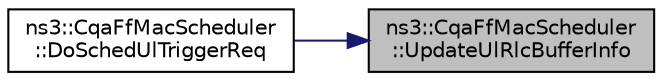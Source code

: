 digraph "ns3::CqaFfMacScheduler::UpdateUlRlcBufferInfo"
{
 // LATEX_PDF_SIZE
  edge [fontname="Helvetica",fontsize="10",labelfontname="Helvetica",labelfontsize="10"];
  node [fontname="Helvetica",fontsize="10",shape=record];
  rankdir="RL";
  Node1 [label="ns3::CqaFfMacScheduler\l::UpdateUlRlcBufferInfo",height=0.2,width=0.4,color="black", fillcolor="grey75", style="filled", fontcolor="black",tooltip="Update UL RLC buffer info."];
  Node1 -> Node2 [dir="back",color="midnightblue",fontsize="10",style="solid",fontname="Helvetica"];
  Node2 [label="ns3::CqaFfMacScheduler\l::DoSchedUlTriggerReq",height=0.2,width=0.4,color="black", fillcolor="white", style="filled",URL="$classns3_1_1_cqa_ff_mac_scheduler.html#a8f3fcee098da3381bf6383f876d80da9",tooltip="Sched UL Trigger Request."];
}
